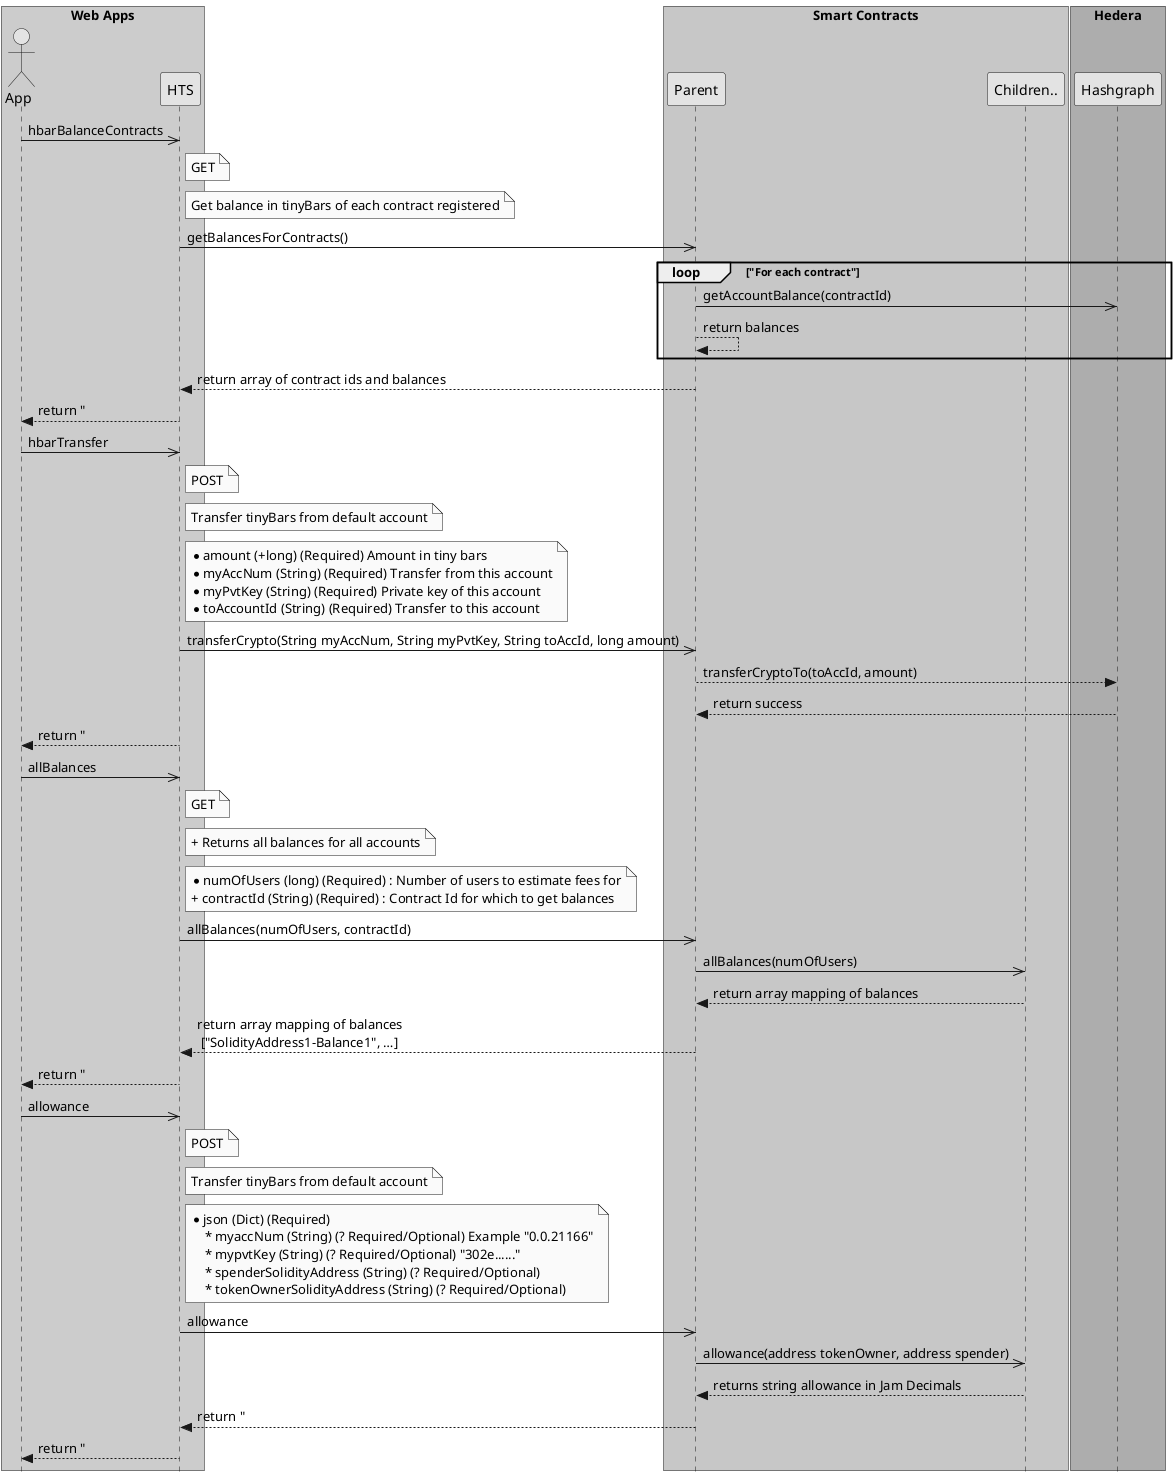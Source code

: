 @startuml

skinparam monochrome true
skinparam backgroundColor transparent
skinparam classBackgroundColor transparent
skinparam style strictuml

' title Hedera Spring API

Actor "App" as app
participant "HTS" as hts
participant "Parent" as parent
participant "Children.." as child
participant "Hashgraph" as hashgraph

box "Web Apps" #LightBlue
	participant app
	participant hts
end box

box "Smart Contracts" #LightGreen
	participant parent
	participant child
end box

box "Hedera" #Orange
	participant hashgraph
end box

app->>hts : hbarBalanceContracts
' Note right of hts #Pink
Note right of hts
    GET
end Note
' Note right of hts #Pink
Note right of hts
    Get balance in tinyBars of each contract registered
end Note

hts->>parent : getBalancesForContracts()
loop "For each contract"
    parent->>hashgraph : getAccountBalance(contractId)
    parent-->parent : return balances
end
parent-->hts : return array of contract ids and balances
hts-->app : return "

app->>hts : hbarTransfer
Note right of hts
    POST
end Note
Note right of hts
    Transfer tinyBars from default account
end Note
' Note right of hts #Pink
'     Swagger documentation needs to be updated
' end Note
' Note right of hts #Pink
'     * amount (+long) (Required) Amount in tiny bars
'     * myAccNum (String) (Required) Transfer from this account
'     * myPvtKey (String) (Required) Private key of this account
'     * toAccountId (String) (Required) Transfer to this account
' end Note
Note right of hts
    * amount (+long) (Required) Amount in tiny bars
    * myAccNum (String) (Required) Transfer from this account
    * myPvtKey (String) (Required) Private key of this account
    * toAccountId (String) (Required) Transfer to this account
end Note

hts->>parent : transferCrypto(String myAccNum, String myPvtKey, String toAccId, long amount)
parent-->hashgraph : transferCryptoTo(toAccId, amount)
hashgraph-->parent : return success
hts-->app : return "

app->>hts : allBalances
Note right of hts
    GET
end Note
' Note right of hts #Pink
'    Implementation and Swagger docs need to be updated
'    (Also, do we actually want this in the new implementation?)
' end Note
Note right of hts
   + Returns all balances for all accounts
end Note
' Note right of hts #Pink
'    Swagger docs need to be updated (numOfUsers is long)
' end Note
Note right of hts
   * numOfUsers (long) (Required) : Number of users to estimate fees for
   + contractId (String) (Required) : Contract Id for which to get balances
end Note

hts->>parent : allBalances(numOfUsers, contractId)
parent->>child : allBalances(numOfUsers)
child-->parent: return array mapping of balances
parent-->hts : return array mapping of balances \n ["SolidityAddress1-Balance1", …]
hts-->app : return "

app->>hts : allowance
Note right of hts
    POST
end Note
Note right of hts
    Transfer tinyBars from default account
end Note
' Note right of hts #Pink
'     * json (Dict) (Required)
'         * myaccNum (String) (? Required/Optional) Example "0.0.21166"
'         * mypvtKey (String) (? Required/Optional) "302e......"
'         * spenderSolidityAddress (String) (? Required/Optional)
'         * tokenOwnerSolidityAddress (String) (? Required/Optional)
' end Note
Note right of hts
    * json (Dict) (Required)
        * myaccNum (String) (? Required/Optional) Example "0.0.21166"
        * mypvtKey (String) (? Required/Optional) "302e......"
        * spenderSolidityAddress (String) (? Required/Optional)
        * tokenOwnerSolidityAddress (String) (? Required/Optional)
end Note

hts->>parent : allowance
parent->>child : allowance(address tokenOwner, address spender)
child-->parent : returns string allowance in Jam Decimals
parent-->hts : return "
hts-->app : return "


@enduml
